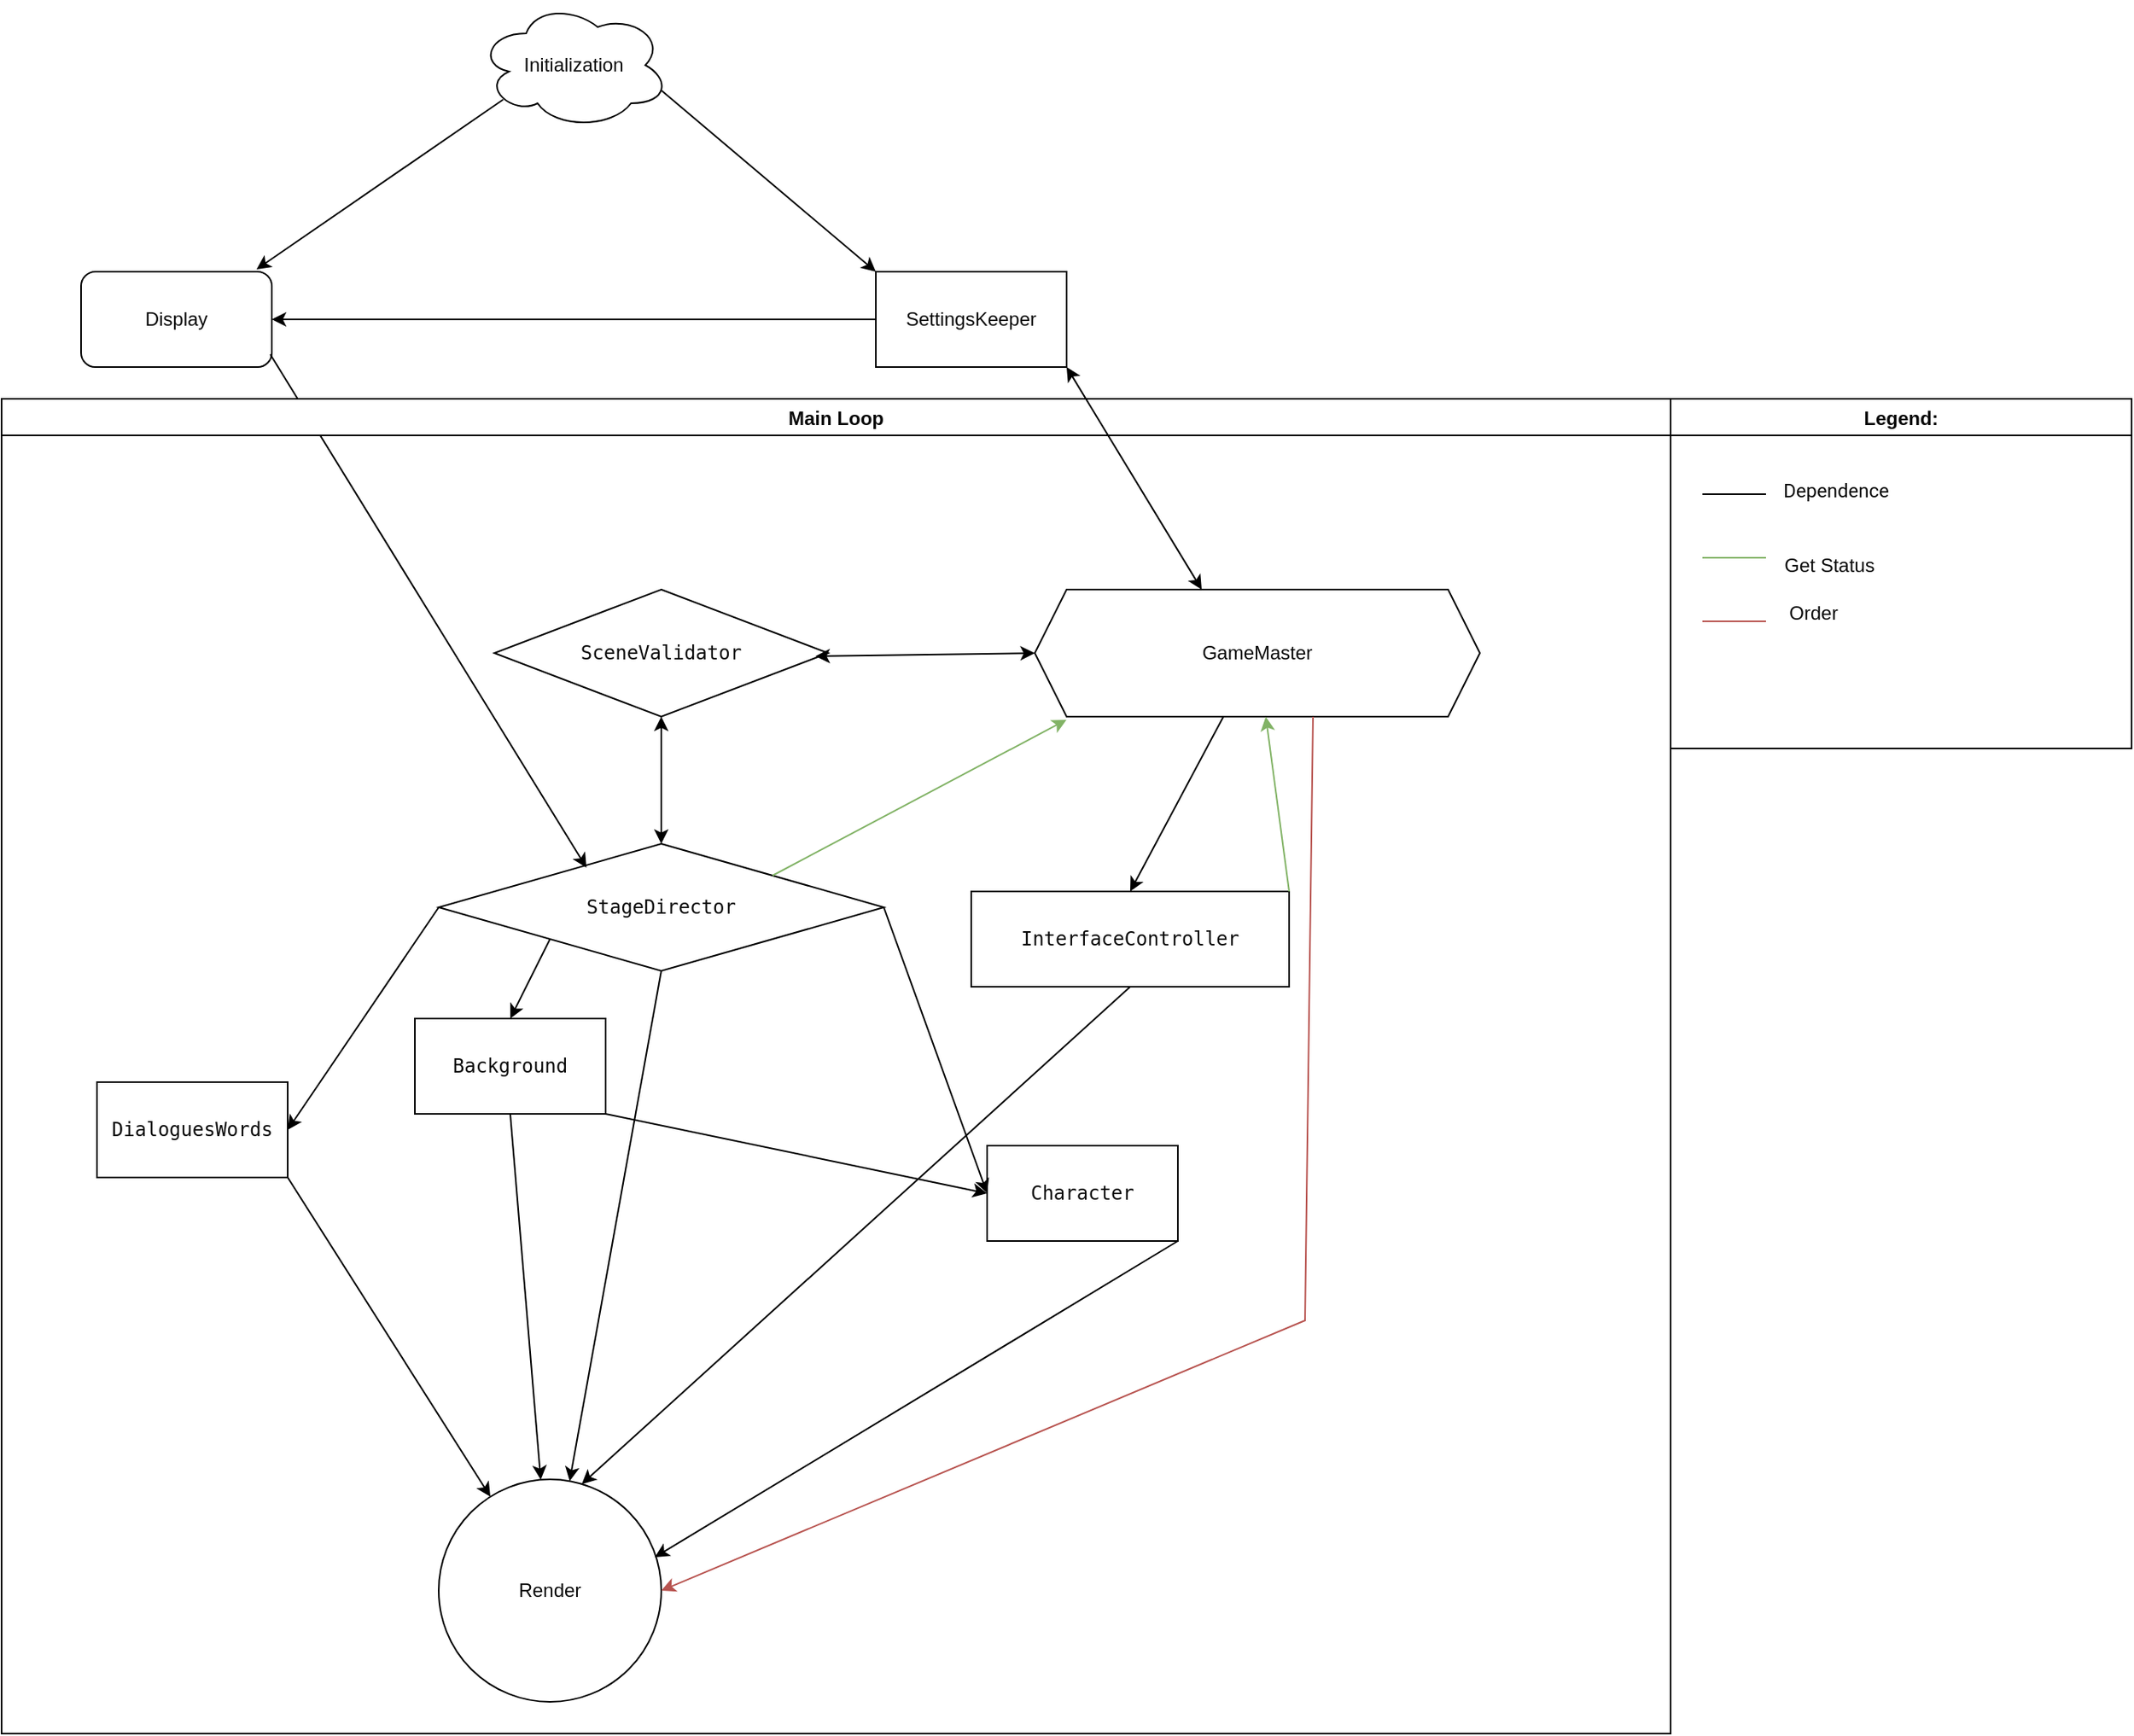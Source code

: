 <mxfile version="20.3.0" type="device"><diagram id="5rOTnWNw5zvY_f24VMaa" name="Страница 1"><mxGraphModel dx="1778" dy="1081" grid="1" gridSize="10" guides="1" tooltips="1" connect="1" arrows="1" fold="1" page="1" pageScale="1" pageWidth="827" pageHeight="1169" math="0" shadow="0"><root><mxCell id="0"/><mxCell id="1" parent="0"/><mxCell id="dVldF0c2EI77SpsO-4a_-1" value="&lt;pre style=&quot;font-family: &amp;quot;JetBrains Mono&amp;quot;, monospace;&quot;&gt;&lt;font style=&quot;&quot; color=&quot;#0a0a0a&quot;&gt;SceneValidator&lt;/font&gt;&lt;/pre&gt;" style="rhombus;whiteSpace=wrap;html=1;" vertex="1" parent="1"><mxGeometry x="340" y="400" width="210" height="80" as="geometry"/></mxCell><mxCell id="dVldF0c2EI77SpsO-4a_-3" value="&lt;pre style=&quot;font-family: &amp;quot;JetBrains Mono&amp;quot;, monospace;&quot;&gt;&lt;font style=&quot;background-color: rgb(255, 255, 255);&quot;&gt;StageDirector&lt;/font&gt;&lt;/pre&gt;" style="rhombus;whiteSpace=wrap;html=1;labelBackgroundColor=none;fontColor=#0A0A0A;" vertex="1" parent="1"><mxGeometry x="305" y="560" width="280" height="80" as="geometry"/></mxCell><mxCell id="dVldF0c2EI77SpsO-4a_-7" value="&lt;pre style=&quot;font-family: &amp;quot;JetBrains Mono&amp;quot;, monospace;&quot;&gt;&lt;span style=&quot;background-color: rgb(255, 255, 255);&quot;&gt;Character&lt;/span&gt;&lt;/pre&gt;" style="rounded=0;whiteSpace=wrap;html=1;labelBackgroundColor=#FFFFFF;fontColor=#0A0A0A;" vertex="1" parent="1"><mxGeometry x="650" y="750" width="120" height="60" as="geometry"/></mxCell><mxCell id="dVldF0c2EI77SpsO-4a_-8" value="&lt;pre style=&quot;font-family: &amp;quot;JetBrains Mono&amp;quot;, monospace;&quot;&gt;&lt;span style=&quot;background-color: rgb(255, 255, 255);&quot;&gt;DialoguesWords&lt;/span&gt;&lt;/pre&gt;" style="rounded=0;whiteSpace=wrap;html=1;labelBackgroundColor=#FFFFFF;fontColor=#0A0A0A;" vertex="1" parent="1"><mxGeometry x="90" y="710" width="120" height="60" as="geometry"/></mxCell><mxCell id="dVldF0c2EI77SpsO-4a_-9" value="" style="endArrow=classic;html=1;rounded=0;fontColor=#0A0A0A;exitX=0;exitY=0.5;exitDx=0;exitDy=0;entryX=1;entryY=0.5;entryDx=0;entryDy=0;" edge="1" parent="1" source="dVldF0c2EI77SpsO-4a_-3" target="dVldF0c2EI77SpsO-4a_-8"><mxGeometry width="50" height="50" relative="1" as="geometry"><mxPoint x="410" y="740" as="sourcePoint"/><mxPoint x="460" y="690" as="targetPoint"/></mxGeometry></mxCell><mxCell id="dVldF0c2EI77SpsO-4a_-10" value="" style="endArrow=classic;html=1;rounded=0;fontColor=#0A0A0A;exitX=1;exitY=0.5;exitDx=0;exitDy=0;entryX=0;entryY=0.5;entryDx=0;entryDy=0;" edge="1" parent="1" source="dVldF0c2EI77SpsO-4a_-3" target="dVldF0c2EI77SpsO-4a_-7"><mxGeometry width="50" height="50" relative="1" as="geometry"><mxPoint x="410" y="740" as="sourcePoint"/><mxPoint x="460" y="690" as="targetPoint"/></mxGeometry></mxCell><mxCell id="dVldF0c2EI77SpsO-4a_-11" value="&lt;pre style=&quot;font-family: &amp;quot;JetBrains Mono&amp;quot;, monospace;&quot;&gt;&lt;span style=&quot;background-color: rgb(255, 255, 255);&quot;&gt;Background&lt;/span&gt;&lt;/pre&gt;" style="rounded=0;whiteSpace=wrap;html=1;labelBackgroundColor=#FFFFFF;fontColor=#0A0A0A;" vertex="1" parent="1"><mxGeometry x="290" y="670" width="120" height="60" as="geometry"/></mxCell><mxCell id="dVldF0c2EI77SpsO-4a_-12" value="" style="endArrow=classic;html=1;rounded=0;fontColor=#0A0A0A;exitX=0;exitY=1;exitDx=0;exitDy=0;entryX=0.5;entryY=0;entryDx=0;entryDy=0;" edge="1" parent="1" source="dVldF0c2EI77SpsO-4a_-3" target="dVldF0c2EI77SpsO-4a_-11"><mxGeometry width="50" height="50" relative="1" as="geometry"><mxPoint x="410" y="730" as="sourcePoint"/><mxPoint x="460" y="680" as="targetPoint"/></mxGeometry></mxCell><mxCell id="dVldF0c2EI77SpsO-4a_-13" value="" style="endArrow=classic;html=1;rounded=0;fontColor=#0A0A0A;exitX=1;exitY=1;exitDx=0;exitDy=0;entryX=0;entryY=0.5;entryDx=0;entryDy=0;" edge="1" parent="1" source="dVldF0c2EI77SpsO-4a_-11" target="dVldF0c2EI77SpsO-4a_-7"><mxGeometry width="50" height="50" relative="1" as="geometry"><mxPoint x="410" y="730" as="sourcePoint"/><mxPoint x="460" y="680" as="targetPoint"/></mxGeometry></mxCell><mxCell id="dVldF0c2EI77SpsO-4a_-15" value="Render" style="ellipse;whiteSpace=wrap;html=1;aspect=fixed;labelBackgroundColor=#FFFFFF;fontColor=#0A0A0A;" vertex="1" parent="1"><mxGeometry x="305" y="960" width="140" height="140" as="geometry"/></mxCell><mxCell id="dVldF0c2EI77SpsO-4a_-17" value="" style="endArrow=classic;html=1;rounded=0;fontColor=#0A0A0A;exitX=0.5;exitY=1;exitDx=0;exitDy=0;" edge="1" parent="1" source="dVldF0c2EI77SpsO-4a_-3" target="dVldF0c2EI77SpsO-4a_-15"><mxGeometry width="50" height="50" relative="1" as="geometry"><mxPoint x="410" y="830" as="sourcePoint"/><mxPoint x="460" y="780" as="targetPoint"/></mxGeometry></mxCell><mxCell id="dVldF0c2EI77SpsO-4a_-18" value="" style="endArrow=classic;html=1;rounded=0;fontColor=#0A0A0A;exitX=0.5;exitY=1;exitDx=0;exitDy=0;entryX=0.643;entryY=0.021;entryDx=0;entryDy=0;entryPerimeter=0;" edge="1" parent="1" source="dVldF0c2EI77SpsO-4a_-5" target="dVldF0c2EI77SpsO-4a_-15"><mxGeometry width="50" height="50" relative="1" as="geometry"><mxPoint x="410" y="830" as="sourcePoint"/><mxPoint x="460" y="780" as="targetPoint"/></mxGeometry></mxCell><mxCell id="dVldF0c2EI77SpsO-4a_-19" value="" style="endArrow=classic;html=1;rounded=0;fontColor=#0A0A0A;exitX=0.5;exitY=1;exitDx=0;exitDy=0;" edge="1" parent="1" source="dVldF0c2EI77SpsO-4a_-11" target="dVldF0c2EI77SpsO-4a_-15"><mxGeometry width="50" height="50" relative="1" as="geometry"><mxPoint x="410" y="830" as="sourcePoint"/><mxPoint x="460" y="780" as="targetPoint"/></mxGeometry></mxCell><mxCell id="dVldF0c2EI77SpsO-4a_-20" value="" style="endArrow=classic;html=1;rounded=0;fontColor=#0A0A0A;exitX=1;exitY=1;exitDx=0;exitDy=0;" edge="1" parent="1" source="dVldF0c2EI77SpsO-4a_-8" target="dVldF0c2EI77SpsO-4a_-15"><mxGeometry width="50" height="50" relative="1" as="geometry"><mxPoint x="410" y="830" as="sourcePoint"/><mxPoint x="460" y="780" as="targetPoint"/></mxGeometry></mxCell><mxCell id="dVldF0c2EI77SpsO-4a_-21" value="" style="endArrow=classic;html=1;rounded=0;fontColor=#0A0A0A;exitX=1;exitY=1;exitDx=0;exitDy=0;entryX=0.971;entryY=0.35;entryDx=0;entryDy=0;entryPerimeter=0;" edge="1" parent="1" source="dVldF0c2EI77SpsO-4a_-7" target="dVldF0c2EI77SpsO-4a_-15"><mxGeometry width="50" height="50" relative="1" as="geometry"><mxPoint x="410" y="830" as="sourcePoint"/><mxPoint x="460" y="780" as="targetPoint"/></mxGeometry></mxCell><mxCell id="dVldF0c2EI77SpsO-4a_-23" value="Display" style="rounded=1;whiteSpace=wrap;html=1;labelBackgroundColor=#FFFFFF;fontColor=#0A0A0A;" vertex="1" parent="1"><mxGeometry x="80" y="200" width="120" height="60" as="geometry"/></mxCell><mxCell id="dVldF0c2EI77SpsO-4a_-24" value="" style="endArrow=classic;html=1;rounded=0;fontColor=#0A0A0A;exitX=0.992;exitY=0.867;exitDx=0;exitDy=0;exitPerimeter=0;entryX=0.332;entryY=0.188;entryDx=0;entryDy=0;entryPerimeter=0;" edge="1" parent="1" source="dVldF0c2EI77SpsO-4a_-23" target="dVldF0c2EI77SpsO-4a_-3"><mxGeometry width="50" height="50" relative="1" as="geometry"><mxPoint x="410" y="630" as="sourcePoint"/><mxPoint x="460" y="580" as="targetPoint"/></mxGeometry></mxCell><mxCell id="dVldF0c2EI77SpsO-4a_-25" value="" style="endArrow=classic;startArrow=classic;html=1;rounded=0;fontColor=#0A0A0A;exitX=0.5;exitY=1;exitDx=0;exitDy=0;entryX=0.5;entryY=0;entryDx=0;entryDy=0;" edge="1" parent="1" source="dVldF0c2EI77SpsO-4a_-1" target="dVldF0c2EI77SpsO-4a_-3"><mxGeometry width="50" height="50" relative="1" as="geometry"><mxPoint x="410" y="630" as="sourcePoint"/><mxPoint x="460" y="580" as="targetPoint"/></mxGeometry></mxCell><mxCell id="dVldF0c2EI77SpsO-4a_-26" value="Main Loop" style="swimlane;labelBackgroundColor=#FFFFFF;fontColor=#0A0A0A;" vertex="1" parent="1"><mxGeometry x="30" y="280" width="1050" height="840" as="geometry"/></mxCell><mxCell id="dVldF0c2EI77SpsO-4a_-27" value="GameMaster" style="shape=hexagon;perimeter=hexagonPerimeter2;whiteSpace=wrap;html=1;fixedSize=1;labelBackgroundColor=#FFFFFF;fontColor=#0A0A0A;" vertex="1" parent="dVldF0c2EI77SpsO-4a_-26"><mxGeometry x="650" y="120" width="280" height="80" as="geometry"/></mxCell><mxCell id="dVldF0c2EI77SpsO-4a_-5" value="&lt;pre style=&quot;font-family: &amp;quot;JetBrains Mono&amp;quot;, monospace;&quot;&gt;&lt;span style=&quot;background-color: rgb(255, 255, 255);&quot;&gt;InterfaceController&lt;/span&gt;&lt;/pre&gt;" style="rounded=0;whiteSpace=wrap;html=1;labelBackgroundColor=#FFFFFF;fontColor=#0A0A0A;" vertex="1" parent="dVldF0c2EI77SpsO-4a_-26"><mxGeometry x="610" y="310" width="200" height="60" as="geometry"/></mxCell><mxCell id="dVldF0c2EI77SpsO-4a_-43" value="" style="endArrow=classic;html=1;rounded=0;fontSize=12;fontColor=#0A0A0A;entryX=0.5;entryY=0;entryDx=0;entryDy=0;" edge="1" parent="dVldF0c2EI77SpsO-4a_-26" source="dVldF0c2EI77SpsO-4a_-27" target="dVldF0c2EI77SpsO-4a_-5"><mxGeometry width="50" height="50" relative="1" as="geometry"><mxPoint x="810" y="320" as="sourcePoint"/><mxPoint x="860" y="270" as="targetPoint"/></mxGeometry></mxCell><mxCell id="dVldF0c2EI77SpsO-4a_-46" value="" style="endArrow=classic;html=1;rounded=0;fontSize=12;fontColor=#0A0A0A;fillColor=#d5e8d4;strokeColor=#82b366;exitX=1;exitY=0;exitDx=0;exitDy=0;" edge="1" parent="dVldF0c2EI77SpsO-4a_-26" source="dVldF0c2EI77SpsO-4a_-5" target="dVldF0c2EI77SpsO-4a_-27"><mxGeometry width="50" height="50" relative="1" as="geometry"><mxPoint x="690" y="420" as="sourcePoint"/><mxPoint x="740" y="370" as="targetPoint"/></mxGeometry></mxCell><mxCell id="dVldF0c2EI77SpsO-4a_-29" value="" style="endArrow=classic;startArrow=classic;html=1;rounded=0;fontColor=#0A0A0A;entryX=0;entryY=0.5;entryDx=0;entryDy=0;exitX=0.962;exitY=0.525;exitDx=0;exitDy=0;exitPerimeter=0;" edge="1" parent="1" source="dVldF0c2EI77SpsO-4a_-1" target="dVldF0c2EI77SpsO-4a_-27"><mxGeometry width="50" height="50" relative="1" as="geometry"><mxPoint x="570" y="550" as="sourcePoint"/><mxPoint x="620" y="500" as="targetPoint"/></mxGeometry></mxCell><mxCell id="dVldF0c2EI77SpsO-4a_-30" value="" style="endArrow=classic;html=1;rounded=0;fontColor=#0A0A0A;fillColor=#d5e8d4;strokeColor=#82b366;entryX=0.071;entryY=1.025;entryDx=0;entryDy=0;entryPerimeter=0;exitX=1;exitY=0;exitDx=0;exitDy=0;" edge="1" parent="1" source="dVldF0c2EI77SpsO-4a_-3" target="dVldF0c2EI77SpsO-4a_-27"><mxGeometry width="50" height="50" relative="1" as="geometry"><mxPoint x="610" y="570" as="sourcePoint"/><mxPoint x="660" y="520" as="targetPoint"/></mxGeometry></mxCell><mxCell id="dVldF0c2EI77SpsO-4a_-31" value="" style="endArrow=none;html=1;rounded=0;fontColor=#0A0A0A;" edge="1" parent="1"><mxGeometry width="50" height="50" relative="1" as="geometry"><mxPoint x="1100" y="340" as="sourcePoint"/><mxPoint x="1140" y="340" as="targetPoint"/></mxGeometry></mxCell><mxCell id="dVldF0c2EI77SpsO-4a_-32" value="Legend:" style="swimlane;labelBackgroundColor=#FFFFFF;fontColor=#0A0A0A;" vertex="1" parent="1"><mxGeometry x="1080" y="280" width="290" height="220" as="geometry"/></mxCell><mxCell id="dVldF0c2EI77SpsO-4a_-40" value="&lt;table style=&quot;-webkit-tap-highlight-color: transparent; border: 0px; margin: 0px; padding: 0px; border-collapse: collapse; border-spacing: 0px; position: relative; font-family: Roboto, RobotoDraft, Helvetica, Arial, sans-serif; text-align: start;&quot; class=&quot;CFNMfb&quot;&gt;&lt;tbody style=&quot;-webkit-tap-highlight-color: transparent; border: 0px; margin: 0px; padding: 0px;&quot; class=&quot;U87jab&quot;&gt;&lt;tr style=&quot;-webkit-tap-highlight-color: transparent; border: 0px; margin: 0px; padding: 0px; height: 1px;&quot; class=&quot;TKwHGb&quot;&gt;&lt;th style=&quot;-webkit-tap-highlight-color: transparent; border: 0px; margin: 0px; padding: 0px; font: inherit; text-align: left; vertical-align: top;&quot; scope=&quot;row&quot; class=&quot;rsNpAc S18kfe&quot;&gt;&lt;div style=&quot;-webkit-tap-highlight-color: transparent; margin-top: 4px;&quot; lang=&quot;en&quot; role=&quot;presentation&quot; class=&quot;KnIHac&quot;&gt;&lt;span style=&quot;-webkit-tap-highlight-color: transparent; cursor: pointer; line-height: 24px; background-image: initial; background-position: initial; background-size: initial; background-repeat: initial; background-attachment: initial; background-origin: initial; background-clip: initial; border-radius: 4px; margin: -2px -4px; padding: 2px 4px; background-color: rgb(255, 255, 255);&quot; dir=&quot;ltr&quot; data-tl=&quot;ru&quot; data-sl=&quot;en&quot; tabindex=&quot;0&quot; role=&quot;button&quot; data-term-type=&quot;tl&quot; class=&quot;kgnlhe FwR7Pc&quot;&gt;&lt;font style=&quot;font-size: 12px;&quot;&gt;Dependence&lt;/font&gt;&lt;/span&gt;&lt;/div&gt;&lt;/th&gt;&lt;td style=&quot;-webkit-tap-highlight-color: transparent; border: 0px; margin: 0px; padding: 0px; vertical-align: top; color: rgb(95, 99, 104); width: 471.062px;&quot; class=&quot;rsNpAc xex4Kc&quot;&gt;&lt;/td&gt;&lt;/tr&gt;&lt;/tbody&gt;&lt;/table&gt;" style="text;html=1;strokeColor=none;fillColor=none;align=center;verticalAlign=middle;whiteSpace=wrap;rounded=0;labelBackgroundColor=#FFFFFF;fontColor=#0A0A0A;" vertex="1" parent="dVldF0c2EI77SpsO-4a_-32"><mxGeometry x="70" y="40" width="100" height="30" as="geometry"/></mxCell><mxCell id="dVldF0c2EI77SpsO-4a_-41" value="Get Status" style="text;html=1;strokeColor=none;fillColor=none;align=center;verticalAlign=middle;whiteSpace=wrap;rounded=0;labelBackgroundColor=#FFFFFF;fontColor=#0A0A0A;" vertex="1" parent="dVldF0c2EI77SpsO-4a_-32"><mxGeometry x="70" y="90" width="60" height="30" as="geometry"/></mxCell><mxCell id="dVldF0c2EI77SpsO-4a_-42" value="Order" style="text;html=1;strokeColor=none;fillColor=none;align=center;verticalAlign=middle;whiteSpace=wrap;rounded=0;labelBackgroundColor=none;fontSize=12;fontColor=#0A0A0A;" vertex="1" parent="dVldF0c2EI77SpsO-4a_-32"><mxGeometry x="60" y="120" width="60" height="30" as="geometry"/></mxCell><mxCell id="dVldF0c2EI77SpsO-4a_-38" value="" style="endArrow=none;html=1;rounded=0;fontColor=#0A0A0A;fillColor=#d5e8d4;strokeColor=#82b366;" edge="1" parent="1"><mxGeometry width="50" height="50" relative="1" as="geometry"><mxPoint x="1140" y="380" as="sourcePoint"/><mxPoint x="1100" y="380" as="targetPoint"/></mxGeometry></mxCell><mxCell id="dVldF0c2EI77SpsO-4a_-39" value="" style="endArrow=none;html=1;rounded=0;fontColor=#0A0A0A;fillColor=#f8cecc;strokeColor=#b85450;" edge="1" parent="1"><mxGeometry width="50" height="50" relative="1" as="geometry"><mxPoint x="1100" y="420" as="sourcePoint"/><mxPoint x="1140" y="420" as="targetPoint"/></mxGeometry></mxCell><mxCell id="dVldF0c2EI77SpsO-4a_-45" value="" style="endArrow=classic;html=1;rounded=0;fontSize=12;fontColor=#0A0A0A;exitX=0.625;exitY=1;exitDx=0;exitDy=0;fillColor=#f8cecc;strokeColor=#b85450;entryX=1;entryY=0.5;entryDx=0;entryDy=0;" edge="1" parent="1" source="dVldF0c2EI77SpsO-4a_-27" target="dVldF0c2EI77SpsO-4a_-15"><mxGeometry width="50" height="50" relative="1" as="geometry"><mxPoint x="840" y="700" as="sourcePoint"/><mxPoint x="890" y="650" as="targetPoint"/><Array as="points"><mxPoint x="850" y="860"/></Array></mxGeometry></mxCell><mxCell id="dVldF0c2EI77SpsO-4a_-48" value="SettingsKeeper" style="rounded=0;whiteSpace=wrap;html=1;labelBackgroundColor=none;fontSize=12;fontColor=#0A0A0A;" vertex="1" parent="1"><mxGeometry x="580" y="200" width="120" height="60" as="geometry"/></mxCell><mxCell id="dVldF0c2EI77SpsO-4a_-49" value="" style="endArrow=classic;html=1;rounded=0;fontSize=12;fontColor=#0A0A0A;exitX=0;exitY=0.5;exitDx=0;exitDy=0;entryX=1;entryY=0.5;entryDx=0;entryDy=0;" edge="1" parent="1" source="dVldF0c2EI77SpsO-4a_-48" target="dVldF0c2EI77SpsO-4a_-23"><mxGeometry width="50" height="50" relative="1" as="geometry"><mxPoint x="700" y="500" as="sourcePoint"/><mxPoint x="750" y="450" as="targetPoint"/></mxGeometry></mxCell><mxCell id="dVldF0c2EI77SpsO-4a_-51" value="" style="endArrow=classic;startArrow=classic;html=1;rounded=0;fontSize=12;fontColor=#0A0A0A;exitX=1;exitY=1;exitDx=0;exitDy=0;entryX=0.375;entryY=0;entryDx=0;entryDy=0;" edge="1" parent="1" source="dVldF0c2EI77SpsO-4a_-48" target="dVldF0c2EI77SpsO-4a_-27"><mxGeometry width="50" height="50" relative="1" as="geometry"><mxPoint x="700" y="500" as="sourcePoint"/><mxPoint x="750" y="450" as="targetPoint"/></mxGeometry></mxCell><mxCell id="dVldF0c2EI77SpsO-4a_-52" value="Initialization" style="ellipse;shape=cloud;whiteSpace=wrap;html=1;labelBackgroundColor=none;fontSize=12;fontColor=#0A0A0A;" vertex="1" parent="1"><mxGeometry x="330" y="30" width="120" height="80" as="geometry"/></mxCell><mxCell id="dVldF0c2EI77SpsO-4a_-53" value="" style="endArrow=classic;html=1;rounded=0;fontSize=12;fontColor=#0A0A0A;exitX=0.96;exitY=0.7;exitDx=0;exitDy=0;exitPerimeter=0;entryX=0;entryY=0;entryDx=0;entryDy=0;" edge="1" parent="1" source="dVldF0c2EI77SpsO-4a_-52" target="dVldF0c2EI77SpsO-4a_-48"><mxGeometry width="50" height="50" relative="1" as="geometry"><mxPoint x="680" y="190" as="sourcePoint"/><mxPoint x="730" y="140" as="targetPoint"/></mxGeometry></mxCell><mxCell id="dVldF0c2EI77SpsO-4a_-54" value="" style="endArrow=classic;html=1;rounded=0;fontSize=12;fontColor=#0A0A0A;exitX=0.13;exitY=0.77;exitDx=0;exitDy=0;exitPerimeter=0;entryX=0.92;entryY=-0.025;entryDx=0;entryDy=0;entryPerimeter=0;" edge="1" parent="1" source="dVldF0c2EI77SpsO-4a_-52" target="dVldF0c2EI77SpsO-4a_-23"><mxGeometry width="50" height="50" relative="1" as="geometry"><mxPoint x="680" y="190" as="sourcePoint"/><mxPoint x="730" y="140" as="targetPoint"/></mxGeometry></mxCell></root></mxGraphModel></diagram></mxfile>